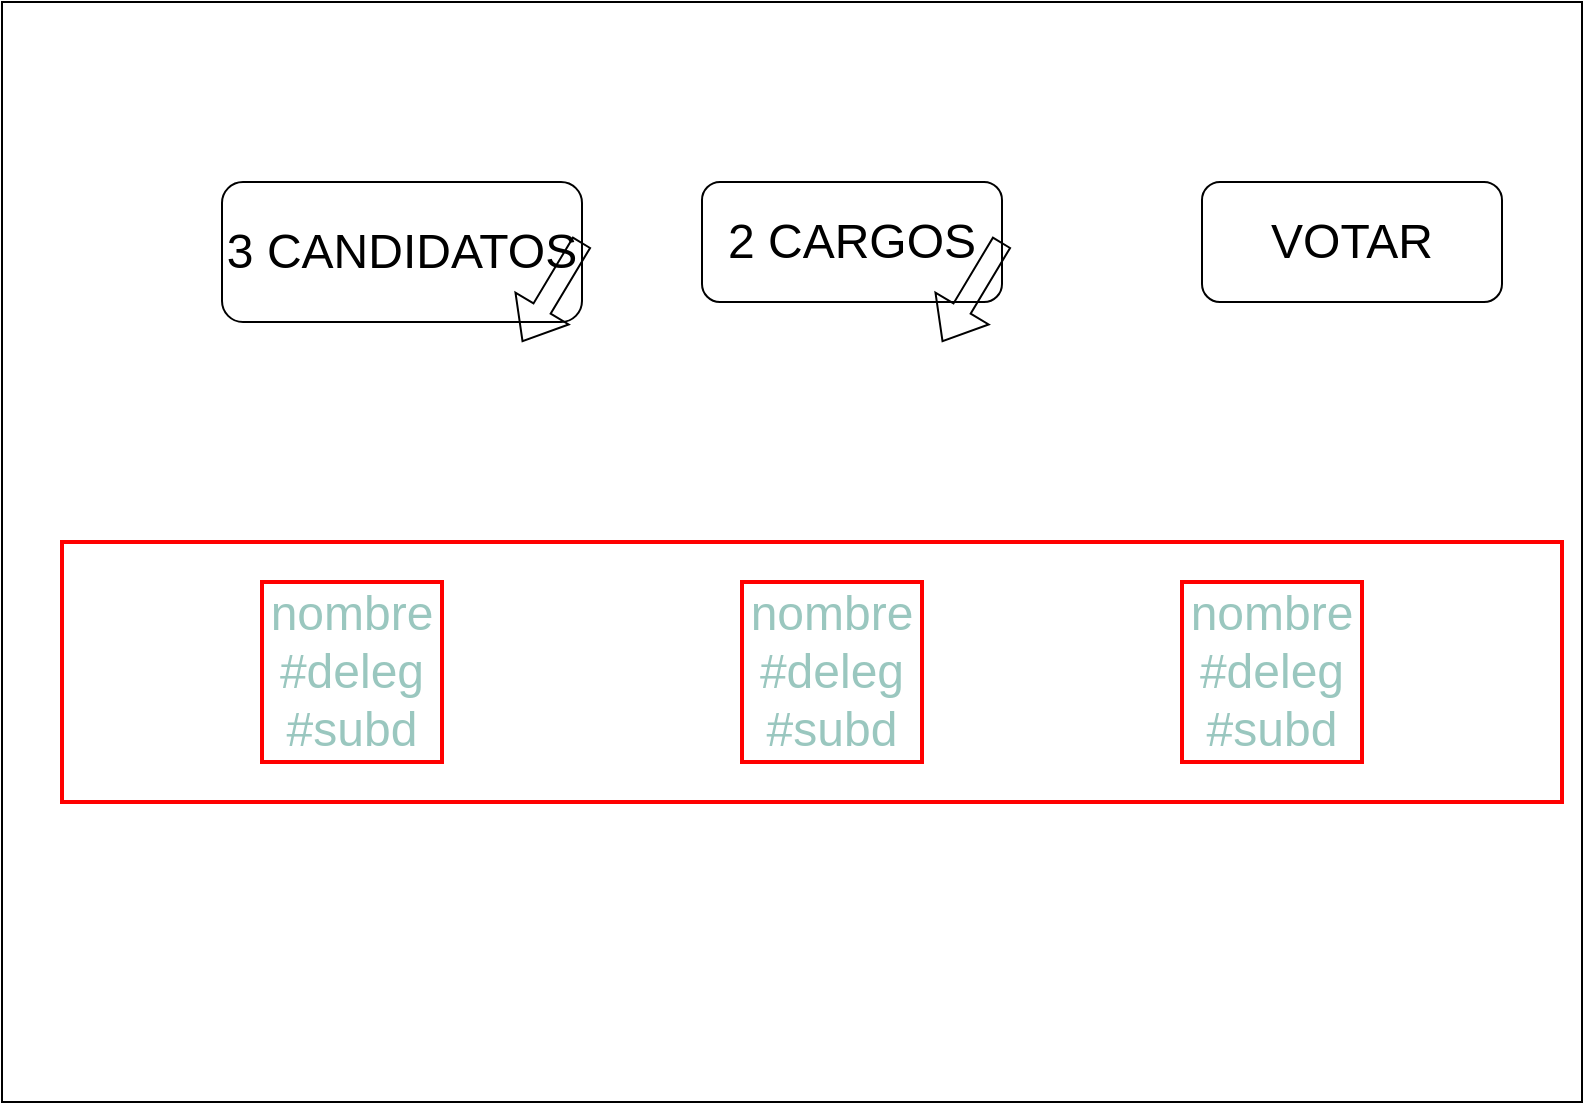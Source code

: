 <mxfile version="20.3.0" type="device"><diagram id="Pjfo99ehS9phMYV7TEHZ" name="Página-1"><mxGraphModel dx="868" dy="593" grid="1" gridSize="10" guides="1" tooltips="1" connect="1" arrows="1" fold="1" page="1" pageScale="1" pageWidth="827" pageHeight="1169" math="0" shadow="0"><root><mxCell id="0"/><mxCell id="1" parent="0"/><mxCell id="W8wPWMeG225EOUfoD98a-1" value="" style="rounded=0;whiteSpace=wrap;html=1;" parent="1" vertex="1"><mxGeometry x="20" y="10" width="790" height="550" as="geometry"/></mxCell><mxCell id="W8wPWMeG225EOUfoD98a-2" value="&lt;font style=&quot;font-size: 24px;&quot;&gt;3 CANDIDATOS&lt;/font&gt;" style="rounded=1;whiteSpace=wrap;html=1;" parent="1" vertex="1"><mxGeometry x="130" y="100" width="180" height="70" as="geometry"/></mxCell><mxCell id="W8wPWMeG225EOUfoD98a-3" value="&lt;font style=&quot;font-size: 24px;&quot;&gt;2 CARGOS&lt;/font&gt;" style="rounded=1;whiteSpace=wrap;html=1;" parent="1" vertex="1"><mxGeometry x="370" y="100" width="150" height="60" as="geometry"/></mxCell><mxCell id="FA2O-m2xQNt4D9-vQNDK-3" value="&lt;font style=&quot;font-size: 24px;&quot;&gt;VOTAR&lt;/font&gt;" style="rounded=1;whiteSpace=wrap;html=1;" parent="1" vertex="1"><mxGeometry x="620" y="100" width="150" height="60" as="geometry"/></mxCell><mxCell id="FA2O-m2xQNt4D9-vQNDK-4" value="" style="shape=flexArrow;endArrow=classic;html=1;rounded=0;fontSize=24;fontColor=#9AC7BF;exitX=1;exitY=0.5;exitDx=0;exitDy=0;" parent="1" source="W8wPWMeG225EOUfoD98a-3" edge="1"><mxGeometry width="50" height="50" relative="1" as="geometry"><mxPoint x="390" y="330" as="sourcePoint"/><mxPoint x="490" y="180" as="targetPoint"/></mxGeometry></mxCell><mxCell id="FA2O-m2xQNt4D9-vQNDK-6" value="" style="shape=flexArrow;endArrow=classic;html=1;rounded=0;fontSize=24;fontColor=#9AC7BF;exitX=1;exitY=0.5;exitDx=0;exitDy=0;" parent="1" edge="1"><mxGeometry width="50" height="50" relative="1" as="geometry"><mxPoint x="310" y="130" as="sourcePoint"/><mxPoint x="280" y="180" as="targetPoint"/></mxGeometry></mxCell><mxCell id="FA2O-m2xQNt4D9-vQNDK-7" value="" style="rounded=0;whiteSpace=wrap;html=1;strokeColor=#FF0000;strokeWidth=2;fontSize=24;fontColor=#9AC7BF;fillColor=none;" parent="1" vertex="1"><mxGeometry x="50" y="280" width="750" height="130" as="geometry"/></mxCell><mxCell id="FA2O-m2xQNt4D9-vQNDK-8" value="nombre&lt;br&gt;#deleg&lt;br&gt;#subd" style="rounded=0;whiteSpace=wrap;html=1;strokeColor=#FF0000;strokeWidth=2;fontSize=24;fontColor=#9AC7BF;fillColor=none;" parent="1" vertex="1"><mxGeometry x="150" y="300" width="90" height="90" as="geometry"/></mxCell><mxCell id="FA2O-m2xQNt4D9-vQNDK-9" value="nombre&lt;br&gt;#deleg&lt;br&gt;#subd" style="rounded=0;whiteSpace=wrap;html=1;strokeColor=#FF0000;strokeWidth=2;fontSize=24;fontColor=#9AC7BF;fillColor=none;" parent="1" vertex="1"><mxGeometry x="390" y="300" width="90" height="90" as="geometry"/></mxCell><mxCell id="FA2O-m2xQNt4D9-vQNDK-10" value="nombre&lt;br&gt;#deleg&lt;br&gt;#subd" style="rounded=0;whiteSpace=wrap;html=1;strokeColor=#FF0000;strokeWidth=2;fontSize=24;fontColor=#9AC7BF;fillColor=none;" parent="1" vertex="1"><mxGeometry x="610" y="300" width="90" height="90" as="geometry"/></mxCell></root></mxGraphModel></diagram></mxfile>